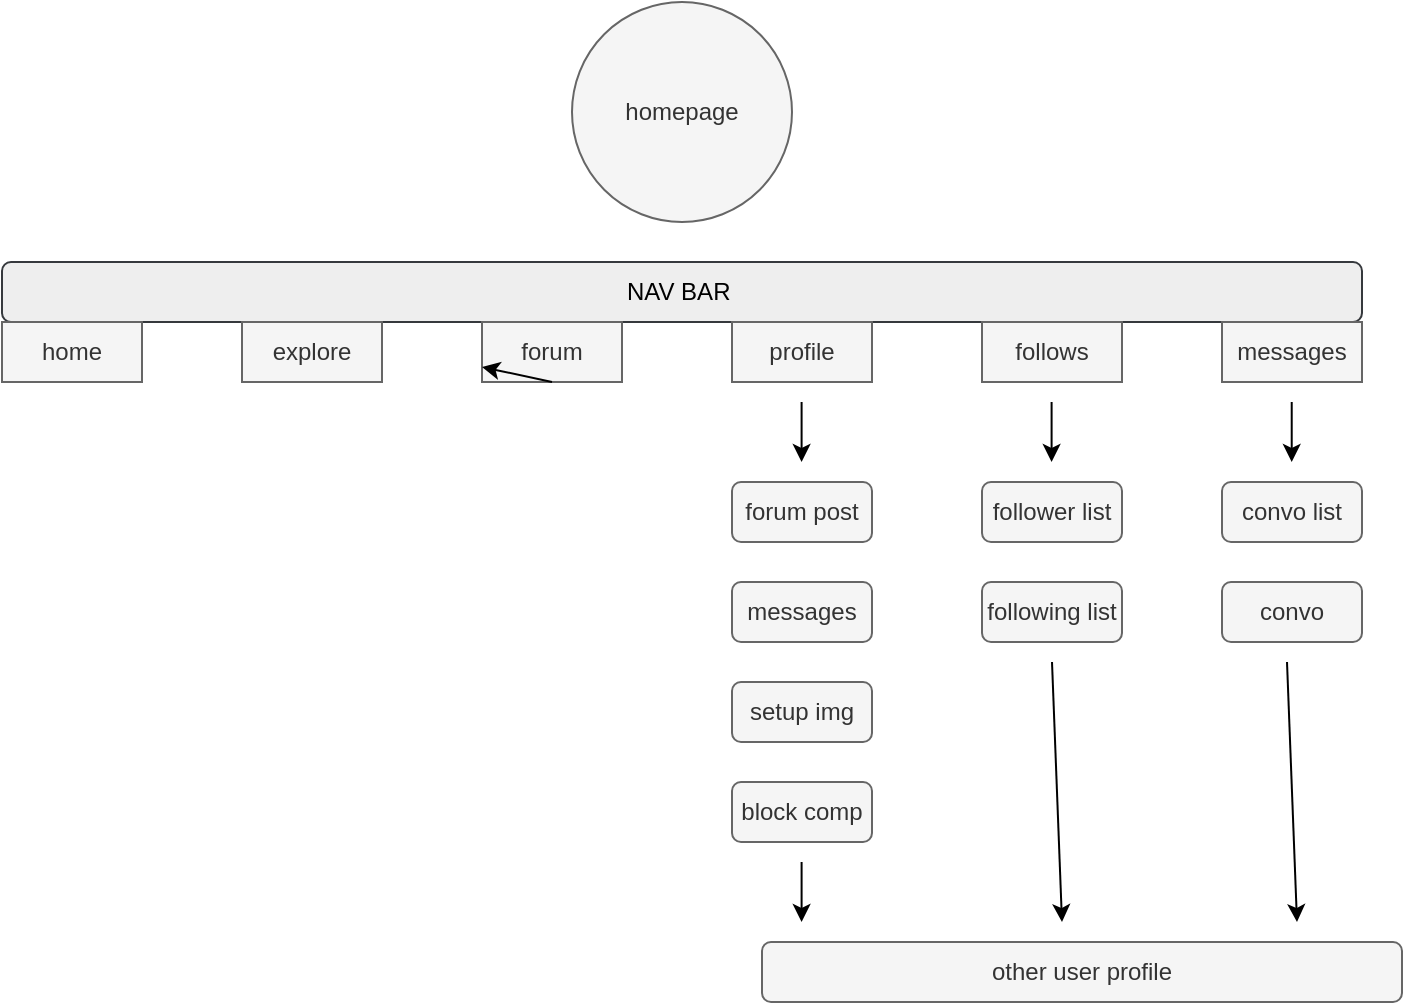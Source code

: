 <mxfile>
    <diagram id="sm4I5nrtyRWtTtuQvn6f" name="Page-1">
        <mxGraphModel dx="974" dy="649" grid="1" gridSize="10" guides="1" tooltips="1" connect="1" arrows="1" fold="1" page="1" pageScale="1" pageWidth="850" pageHeight="1100" math="0" shadow="0">
            <root>
                <mxCell id="0"/>
                <mxCell id="1" parent="0"/>
                <mxCell id="3" value="homepage" style="ellipse;whiteSpace=wrap;html=1;fillColor=#f5f5f5;fontColor=#333333;strokeColor=#666666;" parent="1" vertex="1">
                    <mxGeometry x="345" y="40" width="110" height="110" as="geometry"/>
                </mxCell>
                <mxCell id="19" value="forum post" style="whiteSpace=wrap;html=1;fillColor=#f5f5f5;fontColor=#333333;strokeColor=#666666;rounded=1;" parent="1" vertex="1">
                    <mxGeometry x="425" y="280" width="70" height="30" as="geometry"/>
                </mxCell>
                <mxCell id="20" value="messages" style="whiteSpace=wrap;html=1;fillColor=#f5f5f5;fontColor=#333333;strokeColor=#666666;rounded=1;" vertex="1" parent="1">
                    <mxGeometry x="425" y="330" width="70" height="30" as="geometry"/>
                </mxCell>
                <mxCell id="21" value="setup img" style="whiteSpace=wrap;html=1;fillColor=#f5f5f5;fontColor=#333333;strokeColor=#666666;rounded=1;" vertex="1" parent="1">
                    <mxGeometry x="425" y="380" width="70" height="30" as="geometry"/>
                </mxCell>
                <mxCell id="27" value="&lt;font color=&quot;#000000&quot;&gt;NAV BAR&amp;nbsp;&lt;/font&gt;" style="whiteSpace=wrap;html=1;fillColor=#eeeeee;strokeColor=#36393d;rounded=1;" vertex="1" parent="1">
                    <mxGeometry x="60" y="170" width="680" height="30" as="geometry"/>
                </mxCell>
                <mxCell id="28" value="profile" style="whiteSpace=wrap;html=1;fillColor=#f5f5f5;fontColor=#333333;strokeColor=#666666;" vertex="1" parent="1">
                    <mxGeometry x="425" y="200" width="70" height="30" as="geometry"/>
                </mxCell>
                <mxCell id="29" value="follows" style="whiteSpace=wrap;html=1;fillColor=#f5f5f5;fontColor=#333333;strokeColor=#666666;" vertex="1" parent="1">
                    <mxGeometry x="550" y="200" width="70" height="30" as="geometry"/>
                </mxCell>
                <mxCell id="30" value="messages" style="whiteSpace=wrap;html=1;fillColor=#f5f5f5;fontColor=#333333;strokeColor=#666666;" vertex="1" parent="1">
                    <mxGeometry x="670" y="200" width="70" height="30" as="geometry"/>
                </mxCell>
                <mxCell id="31" value="forum" style="whiteSpace=wrap;html=1;fillColor=#f5f5f5;fontColor=#333333;strokeColor=#666666;" vertex="1" parent="1">
                    <mxGeometry x="300" y="200" width="70" height="30" as="geometry"/>
                </mxCell>
                <mxCell id="32" value="explore" style="whiteSpace=wrap;html=1;fillColor=#f5f5f5;fontColor=#333333;strokeColor=#666666;" vertex="1" parent="1">
                    <mxGeometry x="180" y="200" width="70" height="30" as="geometry"/>
                </mxCell>
                <mxCell id="33" value="home" style="whiteSpace=wrap;html=1;fillColor=#f5f5f5;fontColor=#333333;strokeColor=#666666;" vertex="1" parent="1">
                    <mxGeometry x="60" y="200" width="70" height="30" as="geometry"/>
                </mxCell>
                <mxCell id="34" style="edgeStyle=none;html=1;exitX=0.5;exitY=1;exitDx=0;exitDy=0;entryX=0;entryY=0.75;entryDx=0;entryDy=0;fontColor=#000000;" edge="1" parent="1" source="31" target="31">
                    <mxGeometry relative="1" as="geometry"/>
                </mxCell>
                <mxCell id="36" value="follower list" style="whiteSpace=wrap;html=1;fillColor=#f5f5f5;fontColor=#333333;strokeColor=#666666;rounded=1;" vertex="1" parent="1">
                    <mxGeometry x="550" y="280" width="70" height="30" as="geometry"/>
                </mxCell>
                <mxCell id="37" value="following list" style="whiteSpace=wrap;html=1;fillColor=#f5f5f5;fontColor=#333333;strokeColor=#666666;rounded=1;" vertex="1" parent="1">
                    <mxGeometry x="550" y="330" width="70" height="30" as="geometry"/>
                </mxCell>
                <mxCell id="38" value="convo list" style="whiteSpace=wrap;html=1;fillColor=#f5f5f5;fontColor=#333333;strokeColor=#666666;rounded=1;" vertex="1" parent="1">
                    <mxGeometry x="670" y="280" width="70" height="30" as="geometry"/>
                </mxCell>
                <mxCell id="39" value="convo" style="whiteSpace=wrap;html=1;fillColor=#f5f5f5;fontColor=#333333;strokeColor=#666666;rounded=1;" vertex="1" parent="1">
                    <mxGeometry x="670" y="330" width="70" height="30" as="geometry"/>
                </mxCell>
                <mxCell id="40" value="other user profile" style="whiteSpace=wrap;html=1;fillColor=#f5f5f5;fontColor=#333333;strokeColor=#666666;rounded=1;" vertex="1" parent="1">
                    <mxGeometry x="440" y="510" width="320" height="30" as="geometry"/>
                </mxCell>
                <mxCell id="41" value="block comp" style="whiteSpace=wrap;html=1;fillColor=#f5f5f5;fontColor=#333333;strokeColor=#666666;rounded=1;" vertex="1" parent="1">
                    <mxGeometry x="425" y="430" width="70" height="30" as="geometry"/>
                </mxCell>
                <mxCell id="42" value="" style="edgeStyle=none;orthogonalLoop=1;jettySize=auto;html=1;fontColor=#000000;" edge="1" parent="1">
                    <mxGeometry width="80" relative="1" as="geometry">
                        <mxPoint x="459.8" y="240" as="sourcePoint"/>
                        <mxPoint x="459.8" y="270" as="targetPoint"/>
                        <Array as="points"/>
                    </mxGeometry>
                </mxCell>
                <mxCell id="43" value="" style="edgeStyle=none;orthogonalLoop=1;jettySize=auto;html=1;fontColor=#000000;" edge="1" parent="1">
                    <mxGeometry width="80" relative="1" as="geometry">
                        <mxPoint x="584.8" y="240" as="sourcePoint"/>
                        <mxPoint x="584.8" y="270" as="targetPoint"/>
                        <Array as="points"/>
                    </mxGeometry>
                </mxCell>
                <mxCell id="44" value="" style="edgeStyle=none;orthogonalLoop=1;jettySize=auto;html=1;fontColor=#000000;" edge="1" parent="1">
                    <mxGeometry width="80" relative="1" as="geometry">
                        <mxPoint x="459.8" y="470" as="sourcePoint"/>
                        <mxPoint x="459.8" y="500" as="targetPoint"/>
                        <Array as="points"/>
                    </mxGeometry>
                </mxCell>
                <mxCell id="46" value="" style="edgeStyle=none;orthogonalLoop=1;jettySize=auto;html=1;fontColor=#000000;" edge="1" parent="1">
                    <mxGeometry width="80" relative="1" as="geometry">
                        <mxPoint x="585" y="370" as="sourcePoint"/>
                        <mxPoint x="590" y="500" as="targetPoint"/>
                        <Array as="points"/>
                    </mxGeometry>
                </mxCell>
                <mxCell id="47" value="" style="edgeStyle=none;orthogonalLoop=1;jettySize=auto;html=1;fontColor=#000000;" edge="1" parent="1">
                    <mxGeometry width="80" relative="1" as="geometry">
                        <mxPoint x="702.5" y="370" as="sourcePoint"/>
                        <mxPoint x="707.5" y="500" as="targetPoint"/>
                        <Array as="points"/>
                    </mxGeometry>
                </mxCell>
                <mxCell id="48" value="" style="edgeStyle=none;orthogonalLoop=1;jettySize=auto;html=1;fontColor=#000000;" edge="1" parent="1">
                    <mxGeometry width="80" relative="1" as="geometry">
                        <mxPoint x="704.86" y="240" as="sourcePoint"/>
                        <mxPoint x="704.86" y="270" as="targetPoint"/>
                        <Array as="points"/>
                    </mxGeometry>
                </mxCell>
            </root>
        </mxGraphModel>
    </diagram>
</mxfile>
